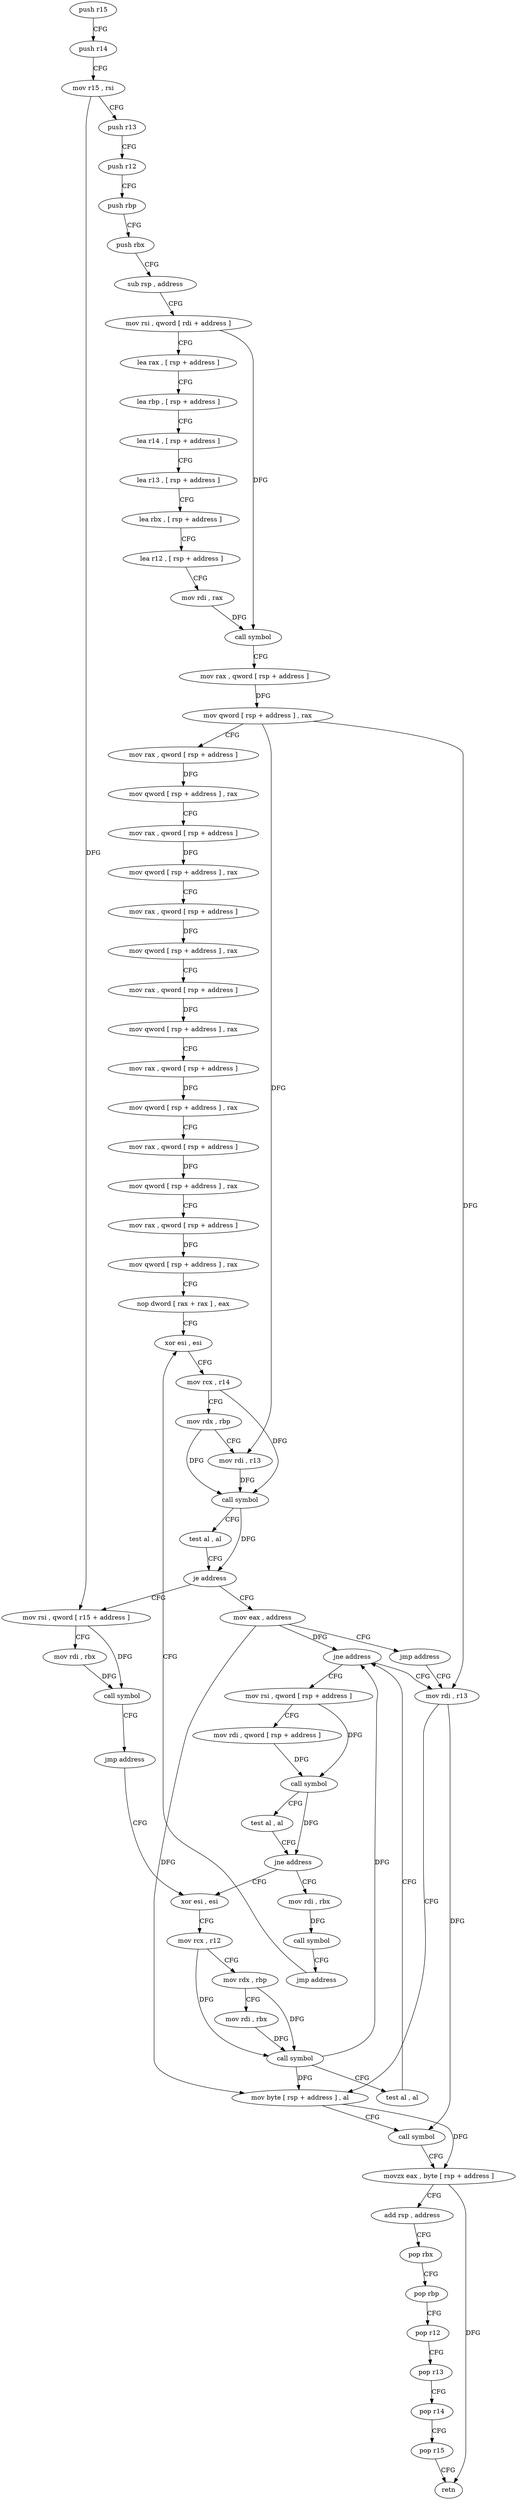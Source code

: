 digraph "func" {
"84800" [label = "push r15" ]
"84802" [label = "push r14" ]
"84804" [label = "mov r15 , rsi" ]
"84807" [label = "push r13" ]
"84809" [label = "push r12" ]
"84811" [label = "push rbp" ]
"84812" [label = "push rbx" ]
"84813" [label = "sub rsp , address" ]
"84820" [label = "mov rsi , qword [ rdi + address ]" ]
"84824" [label = "lea rax , [ rsp + address ]" ]
"84829" [label = "lea rbp , [ rsp + address ]" ]
"84834" [label = "lea r14 , [ rsp + address ]" ]
"84839" [label = "lea r13 , [ rsp + address ]" ]
"84844" [label = "lea rbx , [ rsp + address ]" ]
"84852" [label = "lea r12 , [ rsp + address ]" ]
"84857" [label = "mov rdi , rax" ]
"84860" [label = "call symbol" ]
"84865" [label = "mov rax , qword [ rsp + address ]" ]
"84870" [label = "mov qword [ rsp + address ] , rax" ]
"84875" [label = "mov rax , qword [ rsp + address ]" ]
"84880" [label = "mov qword [ rsp + address ] , rax" ]
"84885" [label = "mov rax , qword [ rsp + address ]" ]
"84890" [label = "mov qword [ rsp + address ] , rax" ]
"84898" [label = "mov rax , qword [ rsp + address ]" ]
"84903" [label = "mov qword [ rsp + address ] , rax" ]
"84911" [label = "mov rax , qword [ rsp + address ]" ]
"84916" [label = "mov qword [ rsp + address ] , rax" ]
"84924" [label = "mov rax , qword [ rsp + address ]" ]
"84929" [label = "mov qword [ rsp + address ] , rax" ]
"84937" [label = "mov rax , qword [ rsp + address ]" ]
"84942" [label = "mov qword [ rsp + address ] , rax" ]
"84950" [label = "mov rax , qword [ rsp + address ]" ]
"84955" [label = "mov qword [ rsp + address ] , rax" ]
"84963" [label = "nop dword [ rax + rax ] , eax" ]
"84968" [label = "xor esi , esi" ]
"85101" [label = "mov eax , address" ]
"85106" [label = "jmp address" ]
"85047" [label = "mov rdi , r13" ]
"84988" [label = "mov rsi , qword [ r15 + address ]" ]
"84992" [label = "mov rdi , rbx" ]
"84995" [label = "call symbol" ]
"85000" [label = "jmp address" ]
"85027" [label = "xor esi , esi" ]
"85050" [label = "mov byte [ rsp + address ] , al" ]
"85054" [label = "call symbol" ]
"85059" [label = "movzx eax , byte [ rsp + address ]" ]
"85064" [label = "add rsp , address" ]
"85071" [label = "pop rbx" ]
"85072" [label = "pop rbp" ]
"85073" [label = "pop r12" ]
"85075" [label = "pop r13" ]
"85077" [label = "pop r14" ]
"85079" [label = "pop r15" ]
"85081" [label = "retn" ]
"85029" [label = "mov rcx , r12" ]
"85032" [label = "mov rdx , rbp" ]
"85035" [label = "mov rdi , rbx" ]
"85038" [label = "call symbol" ]
"85043" [label = "test al , al" ]
"85045" [label = "jne address" ]
"85008" [label = "mov rsi , qword [ rsp + address ]" ]
"85013" [label = "mov rdi , qword [ rsp + address ]" ]
"85018" [label = "call symbol" ]
"85023" [label = "test al , al" ]
"85025" [label = "jne address" ]
"85088" [label = "mov rdi , rbx" ]
"85091" [label = "call symbol" ]
"85096" [label = "jmp address" ]
"84970" [label = "mov rcx , r14" ]
"84973" [label = "mov rdx , rbp" ]
"84976" [label = "mov rdi , r13" ]
"84979" [label = "call symbol" ]
"84984" [label = "test al , al" ]
"84986" [label = "je address" ]
"84800" -> "84802" [ label = "CFG" ]
"84802" -> "84804" [ label = "CFG" ]
"84804" -> "84807" [ label = "CFG" ]
"84804" -> "84988" [ label = "DFG" ]
"84807" -> "84809" [ label = "CFG" ]
"84809" -> "84811" [ label = "CFG" ]
"84811" -> "84812" [ label = "CFG" ]
"84812" -> "84813" [ label = "CFG" ]
"84813" -> "84820" [ label = "CFG" ]
"84820" -> "84824" [ label = "CFG" ]
"84820" -> "84860" [ label = "DFG" ]
"84824" -> "84829" [ label = "CFG" ]
"84829" -> "84834" [ label = "CFG" ]
"84834" -> "84839" [ label = "CFG" ]
"84839" -> "84844" [ label = "CFG" ]
"84844" -> "84852" [ label = "CFG" ]
"84852" -> "84857" [ label = "CFG" ]
"84857" -> "84860" [ label = "DFG" ]
"84860" -> "84865" [ label = "CFG" ]
"84865" -> "84870" [ label = "DFG" ]
"84870" -> "84875" [ label = "CFG" ]
"84870" -> "84976" [ label = "DFG" ]
"84870" -> "85047" [ label = "DFG" ]
"84875" -> "84880" [ label = "DFG" ]
"84880" -> "84885" [ label = "CFG" ]
"84885" -> "84890" [ label = "DFG" ]
"84890" -> "84898" [ label = "CFG" ]
"84898" -> "84903" [ label = "DFG" ]
"84903" -> "84911" [ label = "CFG" ]
"84911" -> "84916" [ label = "DFG" ]
"84916" -> "84924" [ label = "CFG" ]
"84924" -> "84929" [ label = "DFG" ]
"84929" -> "84937" [ label = "CFG" ]
"84937" -> "84942" [ label = "DFG" ]
"84942" -> "84950" [ label = "CFG" ]
"84950" -> "84955" [ label = "DFG" ]
"84955" -> "84963" [ label = "CFG" ]
"84963" -> "84968" [ label = "CFG" ]
"84968" -> "84970" [ label = "CFG" ]
"85101" -> "85106" [ label = "CFG" ]
"85101" -> "85050" [ label = "DFG" ]
"85101" -> "85045" [ label = "DFG" ]
"85106" -> "85047" [ label = "CFG" ]
"85047" -> "85050" [ label = "CFG" ]
"85047" -> "85054" [ label = "DFG" ]
"84988" -> "84992" [ label = "CFG" ]
"84988" -> "84995" [ label = "DFG" ]
"84992" -> "84995" [ label = "DFG" ]
"84995" -> "85000" [ label = "CFG" ]
"85000" -> "85027" [ label = "CFG" ]
"85027" -> "85029" [ label = "CFG" ]
"85050" -> "85054" [ label = "CFG" ]
"85050" -> "85059" [ label = "DFG" ]
"85054" -> "85059" [ label = "CFG" ]
"85059" -> "85064" [ label = "CFG" ]
"85059" -> "85081" [ label = "DFG" ]
"85064" -> "85071" [ label = "CFG" ]
"85071" -> "85072" [ label = "CFG" ]
"85072" -> "85073" [ label = "CFG" ]
"85073" -> "85075" [ label = "CFG" ]
"85075" -> "85077" [ label = "CFG" ]
"85077" -> "85079" [ label = "CFG" ]
"85079" -> "85081" [ label = "CFG" ]
"85029" -> "85032" [ label = "CFG" ]
"85029" -> "85038" [ label = "DFG" ]
"85032" -> "85035" [ label = "CFG" ]
"85032" -> "85038" [ label = "DFG" ]
"85035" -> "85038" [ label = "DFG" ]
"85038" -> "85043" [ label = "CFG" ]
"85038" -> "85050" [ label = "DFG" ]
"85038" -> "85045" [ label = "DFG" ]
"85043" -> "85045" [ label = "CFG" ]
"85045" -> "85008" [ label = "CFG" ]
"85045" -> "85047" [ label = "CFG" ]
"85008" -> "85013" [ label = "CFG" ]
"85008" -> "85018" [ label = "DFG" ]
"85013" -> "85018" [ label = "DFG" ]
"85018" -> "85023" [ label = "CFG" ]
"85018" -> "85025" [ label = "DFG" ]
"85023" -> "85025" [ label = "CFG" ]
"85025" -> "85088" [ label = "CFG" ]
"85025" -> "85027" [ label = "CFG" ]
"85088" -> "85091" [ label = "DFG" ]
"85091" -> "85096" [ label = "CFG" ]
"85096" -> "84968" [ label = "CFG" ]
"84970" -> "84973" [ label = "CFG" ]
"84970" -> "84979" [ label = "DFG" ]
"84973" -> "84976" [ label = "CFG" ]
"84973" -> "84979" [ label = "DFG" ]
"84976" -> "84979" [ label = "DFG" ]
"84979" -> "84984" [ label = "CFG" ]
"84979" -> "84986" [ label = "DFG" ]
"84984" -> "84986" [ label = "CFG" ]
"84986" -> "85101" [ label = "CFG" ]
"84986" -> "84988" [ label = "CFG" ]
}

